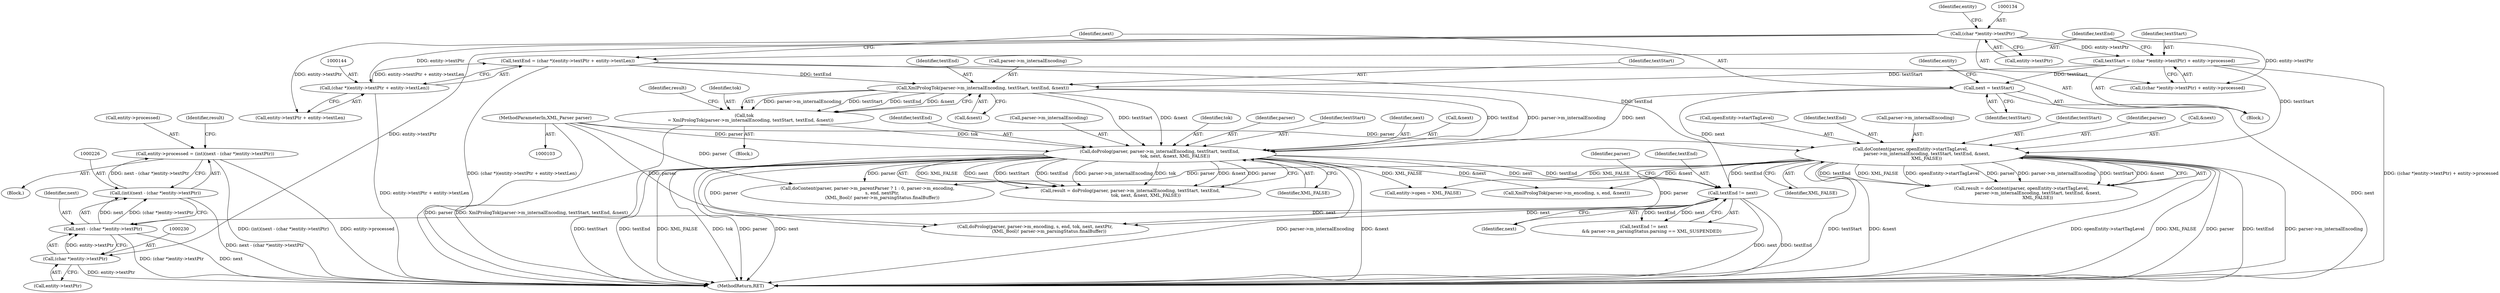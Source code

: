 digraph "0_libexpat_c20b758c332d9a13afbbb276d30db1d183a85d43_1@pointer" {
"1000221" [label="(Call,entity->processed = (int)(next - (char *)entity->textPtr))"];
"1000225" [label="(Call,(int)(next - (char *)entity->textPtr))"];
"1000227" [label="(Call,next - (char *)entity->textPtr)"];
"1000210" [label="(Call,textEnd != next)"];
"1000173" [label="(Call,doProlog(parser, parser->m_internalEncoding, textStart, textEnd,\n                      tok, next, &next, XML_FALSE))"];
"1000104" [label="(MethodParameterIn,XML_Parser parser)"];
"1000163" [label="(Call,XmlPrologTok(parser->m_internalEncoding, textStart, textEnd, &next))"];
"1000130" [label="(Call,textStart = ((char *)entity->textPtr) + entity->processed)"];
"1000133" [label="(Call,(char *)entity->textPtr)"];
"1000141" [label="(Call,textEnd = (char *)(entity->textPtr + entity->textLen))"];
"1000143" [label="(Call,(char *)(entity->textPtr + entity->textLen))"];
"1000161" [label="(Call,tok\n         = XmlPrologTok(parser->m_internalEncoding, textStart, textEnd, &next))"];
"1000152" [label="(Call,next = textStart)"];
"1000188" [label="(Call,doContent(parser, openEntity->startTagLevel,\n                       parser->m_internalEncoding, textStart, textEnd, &next,\n                       XML_FALSE))"];
"1000229" [label="(Call,(char *)entity->textPtr)"];
"1000157" [label="(Identifier,entity)"];
"1000222" [label="(Call,entity->processed)"];
"1000180" [label="(Identifier,tok)"];
"1000188" [label="(Call,doContent(parser, openEntity->startTagLevel,\n                       parser->m_internalEncoding, textStart, textEnd, &next,\n                       XML_FALSE))"];
"1000190" [label="(Call,openEntity->startTagLevel)"];
"1000197" [label="(Identifier,textEnd)"];
"1000174" [label="(Identifier,parser)"];
"1000212" [label="(Identifier,next)"];
"1000193" [label="(Call,parser->m_internalEncoding)"];
"1000178" [label="(Identifier,textStart)"];
"1000159" [label="(Block,)"];
"1000200" [label="(Identifier,XML_FALSE)"];
"1000184" [label="(Identifier,XML_FALSE)"];
"1000310" [label="(Call,doContent(parser, parser->m_parentParser ? 1 : 0, parser->m_encoding,\n                     s, end, nextPtr,\n                     (XML_Bool)! parser->m_parsingStatus.finalBuffer))"];
"1000186" [label="(Call,result = doContent(parser, openEntity->startTagLevel,\n                       parser->m_internalEncoding, textStart, textEnd, &next,\n                       XML_FALSE))"];
"1000235" [label="(Identifier,result)"];
"1000142" [label="(Identifier,textEnd)"];
"1000221" [label="(Call,entity->processed = (int)(next - (char *)entity->textPtr))"];
"1000169" [label="(Call,&next)"];
"1000181" [label="(Identifier,next)"];
"1000231" [label="(Call,entity->textPtr)"];
"1000229" [label="(Call,(char *)entity->textPtr)"];
"1000228" [label="(Identifier,next)"];
"1000152" [label="(Call,next = textStart)"];
"1000196" [label="(Identifier,textStart)"];
"1000133" [label="(Call,(char *)entity->textPtr)"];
"1000162" [label="(Identifier,tok)"];
"1000168" [label="(Identifier,textEnd)"];
"1000189" [label="(Identifier,parser)"];
"1000225" [label="(Call,(int)(next - (char *)entity->textPtr))"];
"1000135" [label="(Call,entity->textPtr)"];
"1000227" [label="(Call,next - (char *)entity->textPtr)"];
"1000108" [label="(Block,)"];
"1000210" [label="(Call,textEnd != next)"];
"1000172" [label="(Identifier,result)"];
"1000211" [label="(Identifier,textEnd)"];
"1000104" [label="(MethodParameterIn,XML_Parser parser)"];
"1000275" [label="(Call,XmlPrologTok(parser->m_encoding, s, end, &next))"];
"1000171" [label="(Call,result = doProlog(parser, parser->m_internalEncoding, textStart, textEnd,\n                      tok, next, &next, XML_FALSE))"];
"1000164" [label="(Call,parser->m_internalEncoding)"];
"1000141" [label="(Call,textEnd = (char *)(entity->textPtr + entity->textLen))"];
"1000173" [label="(Call,doProlog(parser, parser->m_internalEncoding, textStart, textEnd,\n                      tok, next, &next, XML_FALSE))"];
"1000163" [label="(Call,XmlPrologTok(parser->m_internalEncoding, textStart, textEnd, &next))"];
"1000161" [label="(Call,tok\n         = XmlPrologTok(parser->m_internalEncoding, textStart, textEnd, &next))"];
"1000182" [label="(Call,&next)"];
"1000143" [label="(Call,(char *)(entity->textPtr + entity->textLen))"];
"1000139" [label="(Identifier,entity)"];
"1000131" [label="(Identifier,textStart)"];
"1000332" [label="(MethodReturn,RET)"];
"1000167" [label="(Identifier,textStart)"];
"1000145" [label="(Call,entity->textPtr + entity->textLen)"];
"1000198" [label="(Call,&next)"];
"1000179" [label="(Identifier,textEnd)"];
"1000220" [label="(Block,)"];
"1000132" [label="(Call,((char *)entity->textPtr) + entity->processed)"];
"1000284" [label="(Call,doProlog(parser, parser->m_encoding, s, end, tok, next, nextPtr,\n                    (XML_Bool)! parser->m_parsingStatus.finalBuffer))"];
"1000216" [label="(Identifier,parser)"];
"1000175" [label="(Call,parser->m_internalEncoding)"];
"1000130" [label="(Call,textStart = ((char *)entity->textPtr) + entity->processed)"];
"1000153" [label="(Identifier,next)"];
"1000154" [label="(Identifier,textStart)"];
"1000209" [label="(Call,textEnd != next\n           && parser->m_parsingStatus.parsing == XML_SUSPENDED)"];
"1000238" [label="(Call,entity->open = XML_FALSE)"];
"1000221" -> "1000220"  [label="AST: "];
"1000221" -> "1000225"  [label="CFG: "];
"1000222" -> "1000221"  [label="AST: "];
"1000225" -> "1000221"  [label="AST: "];
"1000235" -> "1000221"  [label="CFG: "];
"1000221" -> "1000332"  [label="DDG: (int)(next - (char *)entity->textPtr)"];
"1000221" -> "1000332"  [label="DDG: entity->processed"];
"1000225" -> "1000221"  [label="DDG: next - (char *)entity->textPtr"];
"1000225" -> "1000227"  [label="CFG: "];
"1000226" -> "1000225"  [label="AST: "];
"1000227" -> "1000225"  [label="AST: "];
"1000225" -> "1000332"  [label="DDG: next - (char *)entity->textPtr"];
"1000227" -> "1000225"  [label="DDG: next"];
"1000227" -> "1000225"  [label="DDG: (char *)entity->textPtr"];
"1000227" -> "1000229"  [label="CFG: "];
"1000228" -> "1000227"  [label="AST: "];
"1000229" -> "1000227"  [label="AST: "];
"1000227" -> "1000332"  [label="DDG: next"];
"1000227" -> "1000332"  [label="DDG: (char *)entity->textPtr"];
"1000210" -> "1000227"  [label="DDG: next"];
"1000229" -> "1000227"  [label="DDG: entity->textPtr"];
"1000210" -> "1000209"  [label="AST: "];
"1000210" -> "1000212"  [label="CFG: "];
"1000211" -> "1000210"  [label="AST: "];
"1000212" -> "1000210"  [label="AST: "];
"1000216" -> "1000210"  [label="CFG: "];
"1000209" -> "1000210"  [label="CFG: "];
"1000210" -> "1000332"  [label="DDG: next"];
"1000210" -> "1000332"  [label="DDG: textEnd"];
"1000210" -> "1000209"  [label="DDG: textEnd"];
"1000210" -> "1000209"  [label="DDG: next"];
"1000173" -> "1000210"  [label="DDG: textEnd"];
"1000173" -> "1000210"  [label="DDG: next"];
"1000188" -> "1000210"  [label="DDG: textEnd"];
"1000152" -> "1000210"  [label="DDG: next"];
"1000210" -> "1000284"  [label="DDG: next"];
"1000173" -> "1000171"  [label="AST: "];
"1000173" -> "1000184"  [label="CFG: "];
"1000174" -> "1000173"  [label="AST: "];
"1000175" -> "1000173"  [label="AST: "];
"1000178" -> "1000173"  [label="AST: "];
"1000179" -> "1000173"  [label="AST: "];
"1000180" -> "1000173"  [label="AST: "];
"1000181" -> "1000173"  [label="AST: "];
"1000182" -> "1000173"  [label="AST: "];
"1000184" -> "1000173"  [label="AST: "];
"1000171" -> "1000173"  [label="CFG: "];
"1000173" -> "1000332"  [label="DDG: next"];
"1000173" -> "1000332"  [label="DDG: &next"];
"1000173" -> "1000332"  [label="DDG: textStart"];
"1000173" -> "1000332"  [label="DDG: textEnd"];
"1000173" -> "1000332"  [label="DDG: XML_FALSE"];
"1000173" -> "1000332"  [label="DDG: tok"];
"1000173" -> "1000332"  [label="DDG: parser"];
"1000173" -> "1000332"  [label="DDG: parser->m_internalEncoding"];
"1000173" -> "1000171"  [label="DDG: XML_FALSE"];
"1000173" -> "1000171"  [label="DDG: next"];
"1000173" -> "1000171"  [label="DDG: textStart"];
"1000173" -> "1000171"  [label="DDG: textEnd"];
"1000173" -> "1000171"  [label="DDG: parser->m_internalEncoding"];
"1000173" -> "1000171"  [label="DDG: tok"];
"1000173" -> "1000171"  [label="DDG: &next"];
"1000173" -> "1000171"  [label="DDG: parser"];
"1000104" -> "1000173"  [label="DDG: parser"];
"1000163" -> "1000173"  [label="DDG: parser->m_internalEncoding"];
"1000163" -> "1000173"  [label="DDG: textStart"];
"1000163" -> "1000173"  [label="DDG: textEnd"];
"1000163" -> "1000173"  [label="DDG: &next"];
"1000161" -> "1000173"  [label="DDG: tok"];
"1000152" -> "1000173"  [label="DDG: next"];
"1000173" -> "1000238"  [label="DDG: XML_FALSE"];
"1000173" -> "1000275"  [label="DDG: &next"];
"1000173" -> "1000284"  [label="DDG: parser"];
"1000173" -> "1000310"  [label="DDG: parser"];
"1000104" -> "1000103"  [label="AST: "];
"1000104" -> "1000332"  [label="DDG: parser"];
"1000104" -> "1000188"  [label="DDG: parser"];
"1000104" -> "1000284"  [label="DDG: parser"];
"1000104" -> "1000310"  [label="DDG: parser"];
"1000163" -> "1000161"  [label="AST: "];
"1000163" -> "1000169"  [label="CFG: "];
"1000164" -> "1000163"  [label="AST: "];
"1000167" -> "1000163"  [label="AST: "];
"1000168" -> "1000163"  [label="AST: "];
"1000169" -> "1000163"  [label="AST: "];
"1000161" -> "1000163"  [label="CFG: "];
"1000163" -> "1000161"  [label="DDG: parser->m_internalEncoding"];
"1000163" -> "1000161"  [label="DDG: textStart"];
"1000163" -> "1000161"  [label="DDG: textEnd"];
"1000163" -> "1000161"  [label="DDG: &next"];
"1000130" -> "1000163"  [label="DDG: textStart"];
"1000141" -> "1000163"  [label="DDG: textEnd"];
"1000130" -> "1000108"  [label="AST: "];
"1000130" -> "1000132"  [label="CFG: "];
"1000131" -> "1000130"  [label="AST: "];
"1000132" -> "1000130"  [label="AST: "];
"1000142" -> "1000130"  [label="CFG: "];
"1000130" -> "1000332"  [label="DDG: ((char *)entity->textPtr) + entity->processed"];
"1000133" -> "1000130"  [label="DDG: entity->textPtr"];
"1000130" -> "1000152"  [label="DDG: textStart"];
"1000130" -> "1000188"  [label="DDG: textStart"];
"1000133" -> "1000132"  [label="AST: "];
"1000133" -> "1000135"  [label="CFG: "];
"1000134" -> "1000133"  [label="AST: "];
"1000135" -> "1000133"  [label="AST: "];
"1000139" -> "1000133"  [label="CFG: "];
"1000133" -> "1000132"  [label="DDG: entity->textPtr"];
"1000133" -> "1000143"  [label="DDG: entity->textPtr"];
"1000133" -> "1000145"  [label="DDG: entity->textPtr"];
"1000133" -> "1000229"  [label="DDG: entity->textPtr"];
"1000141" -> "1000108"  [label="AST: "];
"1000141" -> "1000143"  [label="CFG: "];
"1000142" -> "1000141"  [label="AST: "];
"1000143" -> "1000141"  [label="AST: "];
"1000153" -> "1000141"  [label="CFG: "];
"1000141" -> "1000332"  [label="DDG: (char *)(entity->textPtr + entity->textLen)"];
"1000143" -> "1000141"  [label="DDG: entity->textPtr + entity->textLen"];
"1000141" -> "1000188"  [label="DDG: textEnd"];
"1000143" -> "1000145"  [label="CFG: "];
"1000144" -> "1000143"  [label="AST: "];
"1000145" -> "1000143"  [label="AST: "];
"1000143" -> "1000332"  [label="DDG: entity->textPtr + entity->textLen"];
"1000161" -> "1000159"  [label="AST: "];
"1000162" -> "1000161"  [label="AST: "];
"1000172" -> "1000161"  [label="CFG: "];
"1000161" -> "1000332"  [label="DDG: XmlPrologTok(parser->m_internalEncoding, textStart, textEnd, &next)"];
"1000152" -> "1000108"  [label="AST: "];
"1000152" -> "1000154"  [label="CFG: "];
"1000153" -> "1000152"  [label="AST: "];
"1000154" -> "1000152"  [label="AST: "];
"1000157" -> "1000152"  [label="CFG: "];
"1000152" -> "1000332"  [label="DDG: next"];
"1000188" -> "1000186"  [label="AST: "];
"1000188" -> "1000200"  [label="CFG: "];
"1000189" -> "1000188"  [label="AST: "];
"1000190" -> "1000188"  [label="AST: "];
"1000193" -> "1000188"  [label="AST: "];
"1000196" -> "1000188"  [label="AST: "];
"1000197" -> "1000188"  [label="AST: "];
"1000198" -> "1000188"  [label="AST: "];
"1000200" -> "1000188"  [label="AST: "];
"1000186" -> "1000188"  [label="CFG: "];
"1000188" -> "1000332"  [label="DDG: openEntity->startTagLevel"];
"1000188" -> "1000332"  [label="DDG: XML_FALSE"];
"1000188" -> "1000332"  [label="DDG: parser"];
"1000188" -> "1000332"  [label="DDG: textEnd"];
"1000188" -> "1000332"  [label="DDG: parser->m_internalEncoding"];
"1000188" -> "1000332"  [label="DDG: textStart"];
"1000188" -> "1000332"  [label="DDG: &next"];
"1000188" -> "1000186"  [label="DDG: textEnd"];
"1000188" -> "1000186"  [label="DDG: XML_FALSE"];
"1000188" -> "1000186"  [label="DDG: openEntity->startTagLevel"];
"1000188" -> "1000186"  [label="DDG: parser"];
"1000188" -> "1000186"  [label="DDG: parser->m_internalEncoding"];
"1000188" -> "1000186"  [label="DDG: textStart"];
"1000188" -> "1000186"  [label="DDG: &next"];
"1000188" -> "1000238"  [label="DDG: XML_FALSE"];
"1000188" -> "1000275"  [label="DDG: &next"];
"1000188" -> "1000284"  [label="DDG: parser"];
"1000188" -> "1000310"  [label="DDG: parser"];
"1000229" -> "1000231"  [label="CFG: "];
"1000230" -> "1000229"  [label="AST: "];
"1000231" -> "1000229"  [label="AST: "];
"1000229" -> "1000332"  [label="DDG: entity->textPtr"];
}

